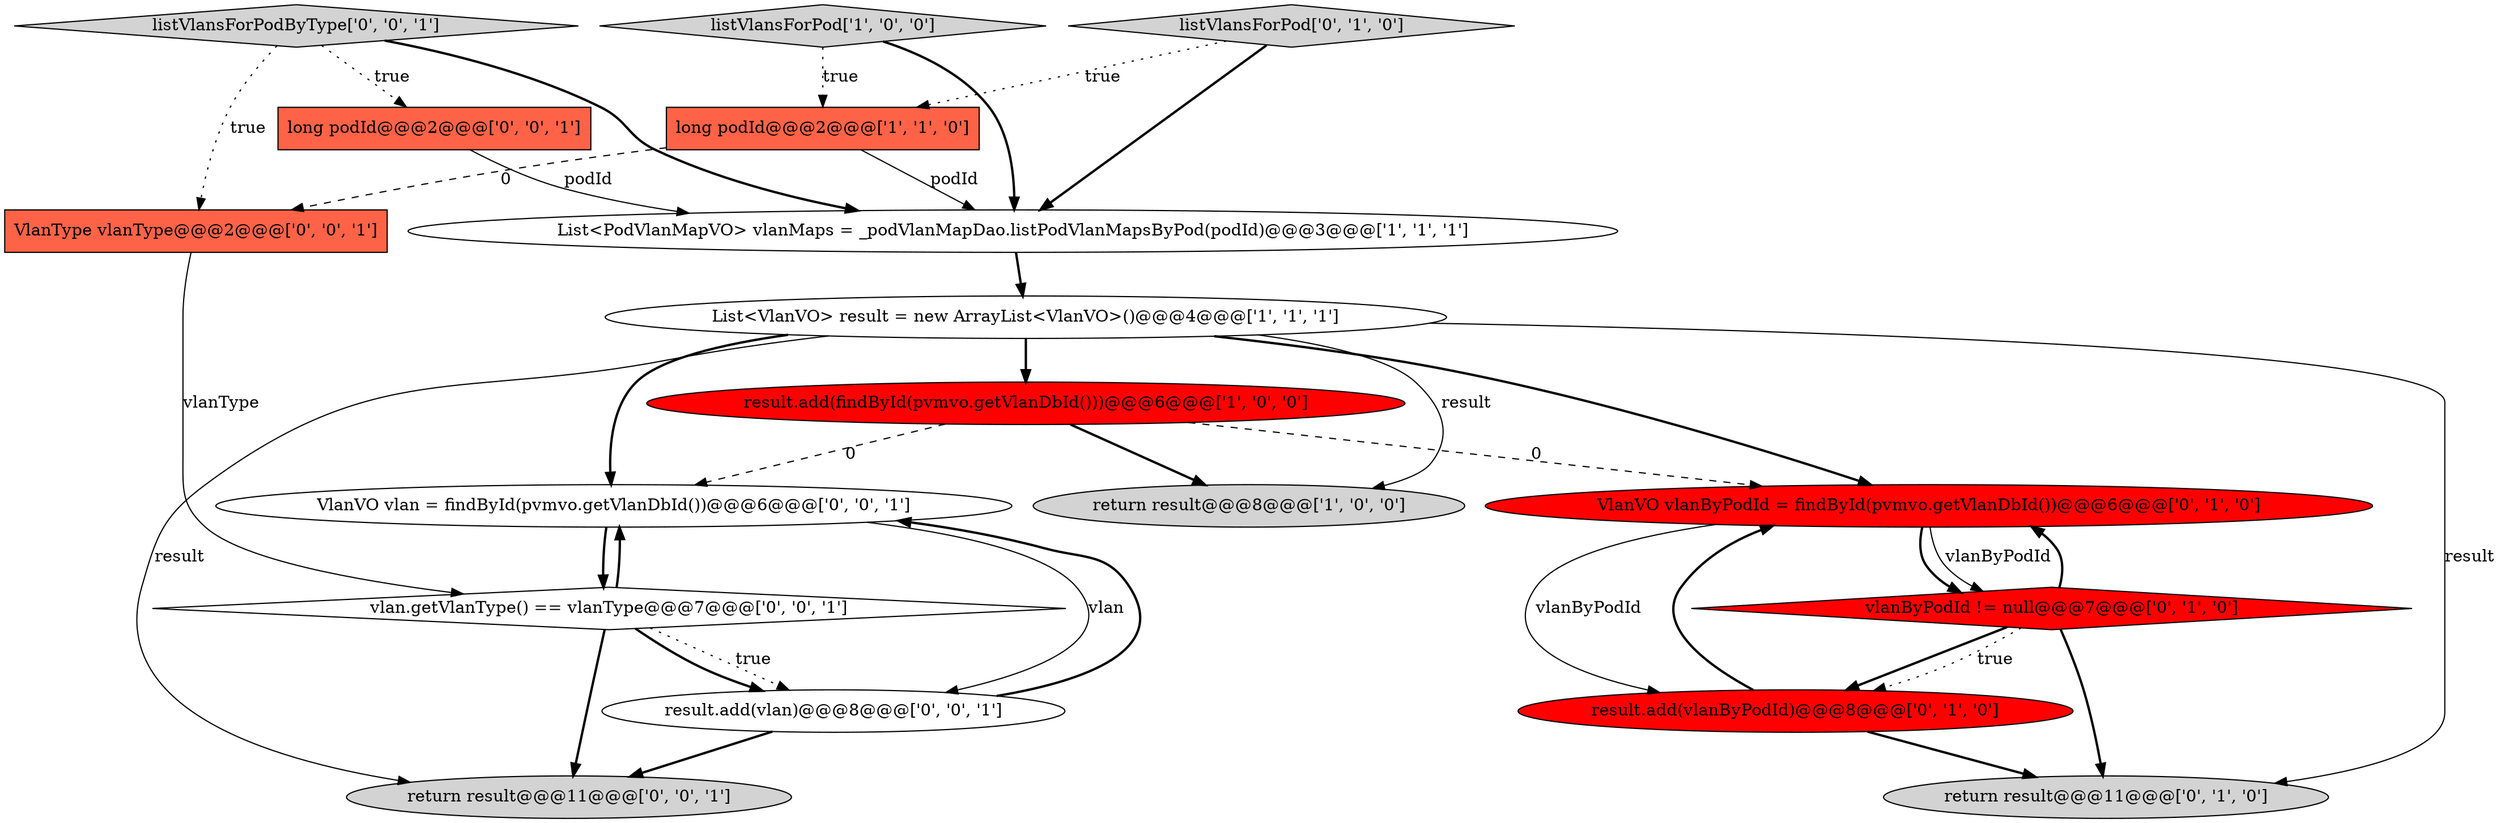 digraph {
8 [style = filled, label = "listVlansForPod['0', '1', '0']", fillcolor = lightgray, shape = diamond image = "AAA0AAABBB2BBB"];
13 [style = filled, label = "vlan.getVlanType() == vlanType@@@7@@@['0', '0', '1']", fillcolor = white, shape = diamond image = "AAA0AAABBB3BBB"];
14 [style = filled, label = "long podId@@@2@@@['0', '0', '1']", fillcolor = tomato, shape = box image = "AAA0AAABBB3BBB"];
3 [style = filled, label = "List<PodVlanMapVO> vlanMaps = _podVlanMapDao.listPodVlanMapsByPod(podId)@@@3@@@['1', '1', '1']", fillcolor = white, shape = ellipse image = "AAA0AAABBB1BBB"];
5 [style = filled, label = "return result@@@8@@@['1', '0', '0']", fillcolor = lightgray, shape = ellipse image = "AAA0AAABBB1BBB"];
16 [style = filled, label = "return result@@@11@@@['0', '0', '1']", fillcolor = lightgray, shape = ellipse image = "AAA0AAABBB3BBB"];
11 [style = filled, label = "listVlansForPodByType['0', '0', '1']", fillcolor = lightgray, shape = diamond image = "AAA0AAABBB3BBB"];
2 [style = filled, label = "long podId@@@2@@@['1', '1', '0']", fillcolor = tomato, shape = box image = "AAA0AAABBB1BBB"];
4 [style = filled, label = "listVlansForPod['1', '0', '0']", fillcolor = lightgray, shape = diamond image = "AAA0AAABBB1BBB"];
15 [style = filled, label = "VlanType vlanType@@@2@@@['0', '0', '1']", fillcolor = tomato, shape = box image = "AAA0AAABBB3BBB"];
10 [style = filled, label = "result.add(vlanByPodId)@@@8@@@['0', '1', '0']", fillcolor = red, shape = ellipse image = "AAA1AAABBB2BBB"];
12 [style = filled, label = "VlanVO vlan = findById(pvmvo.getVlanDbId())@@@6@@@['0', '0', '1']", fillcolor = white, shape = ellipse image = "AAA0AAABBB3BBB"];
0 [style = filled, label = "List<VlanVO> result = new ArrayList<VlanVO>()@@@4@@@['1', '1', '1']", fillcolor = white, shape = ellipse image = "AAA0AAABBB1BBB"];
6 [style = filled, label = "return result@@@11@@@['0', '1', '0']", fillcolor = lightgray, shape = ellipse image = "AAA0AAABBB2BBB"];
9 [style = filled, label = "vlanByPodId != null@@@7@@@['0', '1', '0']", fillcolor = red, shape = diamond image = "AAA1AAABBB2BBB"];
1 [style = filled, label = "result.add(findById(pvmvo.getVlanDbId()))@@@6@@@['1', '0', '0']", fillcolor = red, shape = ellipse image = "AAA1AAABBB1BBB"];
17 [style = filled, label = "result.add(vlan)@@@8@@@['0', '0', '1']", fillcolor = white, shape = ellipse image = "AAA0AAABBB3BBB"];
7 [style = filled, label = "VlanVO vlanByPodId = findById(pvmvo.getVlanDbId())@@@6@@@['0', '1', '0']", fillcolor = red, shape = ellipse image = "AAA1AAABBB2BBB"];
1->5 [style = bold, label=""];
17->16 [style = bold, label=""];
7->10 [style = solid, label="vlanByPodId"];
4->3 [style = bold, label=""];
13->17 [style = dotted, label="true"];
12->17 [style = solid, label="vlan"];
2->3 [style = solid, label="podId"];
8->2 [style = dotted, label="true"];
0->12 [style = bold, label=""];
8->3 [style = bold, label=""];
11->14 [style = dotted, label="true"];
9->10 [style = bold, label=""];
9->7 [style = bold, label=""];
10->7 [style = bold, label=""];
10->6 [style = bold, label=""];
13->16 [style = bold, label=""];
3->0 [style = bold, label=""];
9->6 [style = bold, label=""];
0->7 [style = bold, label=""];
2->15 [style = dashed, label="0"];
7->9 [style = bold, label=""];
12->13 [style = bold, label=""];
1->12 [style = dashed, label="0"];
13->17 [style = bold, label=""];
17->12 [style = bold, label=""];
13->12 [style = bold, label=""];
0->6 [style = solid, label="result"];
11->3 [style = bold, label=""];
0->1 [style = bold, label=""];
0->5 [style = solid, label="result"];
0->16 [style = solid, label="result"];
15->13 [style = solid, label="vlanType"];
1->7 [style = dashed, label="0"];
11->15 [style = dotted, label="true"];
9->10 [style = dotted, label="true"];
4->2 [style = dotted, label="true"];
7->9 [style = solid, label="vlanByPodId"];
14->3 [style = solid, label="podId"];
}
